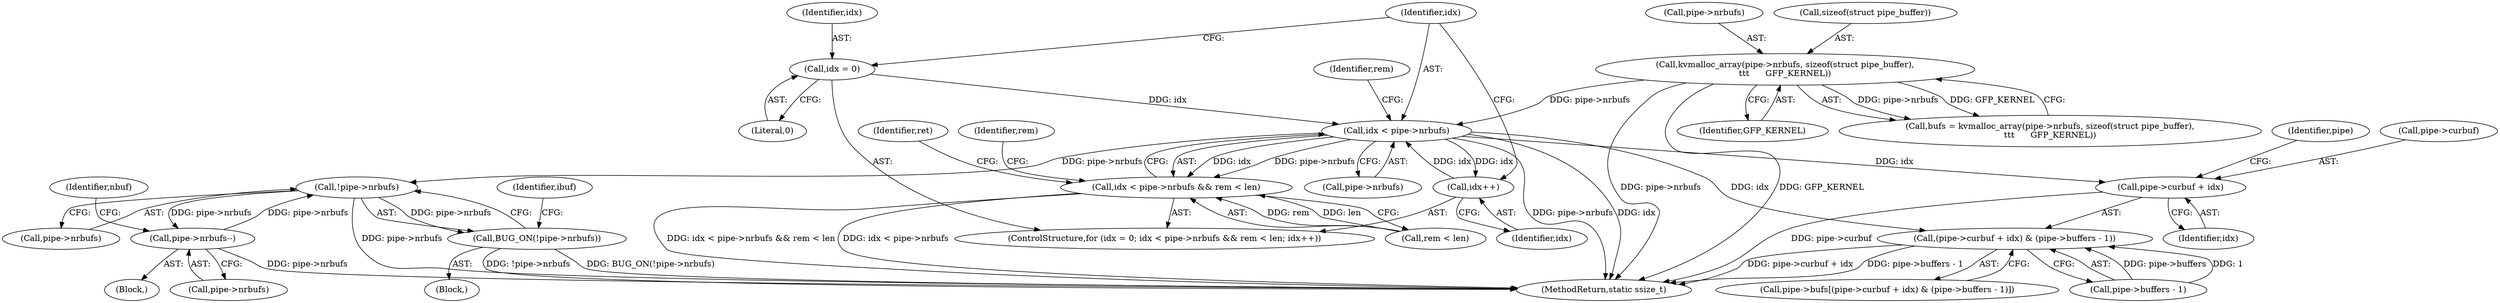 digraph "0_linux_6b3a707736301c2128ca85ce85fb13f60b5e350a@pointer" {
"1000155" [label="(Call,idx < pipe->nrbufs)"];
"1000163" [label="(Call,idx++)"];
"1000155" [label="(Call,idx < pipe->nrbufs)"];
"1000151" [label="(Call,idx = 0)"];
"1000128" [label="(Call,kvmalloc_array(pipe->nrbufs, sizeof(struct pipe_buffer),\n\t\t\t      GFP_KERNEL))"];
"1000154" [label="(Call,idx < pipe->nrbufs && rem < len)"];
"1000172" [label="(Call,(pipe->curbuf + idx) & (pipe->buffers - 1))"];
"1000173" [label="(Call,pipe->curbuf + idx)"];
"1000211" [label="(Call,!pipe->nrbufs)"];
"1000210" [label="(Call,BUG_ON(!pipe->nrbufs))"];
"1000263" [label="(Call,pipe->nrbufs--)"];
"1000157" [label="(Call,pipe->nrbufs)"];
"1000180" [label="(Identifier,pipe)"];
"1000263" [label="(Call,pipe->nrbufs--)"];
"1000151" [label="(Call,idx = 0)"];
"1000155" [label="(Call,idx < pipe->nrbufs)"];
"1000174" [label="(Call,pipe->curbuf)"];
"1000212" [label="(Call,pipe->nrbufs)"];
"1000129" [label="(Call,pipe->nrbufs)"];
"1000126" [label="(Call,bufs = kvmalloc_array(pipe->nrbufs, sizeof(struct pipe_buffer),\n\t\t\t      GFP_KERNEL))"];
"1000178" [label="(Call,pipe->buffers - 1)"];
"1000302" [label="(Identifier,nbuf)"];
"1000185" [label="(Identifier,ret)"];
"1000237" [label="(Block,)"];
"1000152" [label="(Identifier,idx)"];
"1000370" [label="(MethodReturn,static ssize_t)"];
"1000134" [label="(Identifier,GFP_KERNEL)"];
"1000166" [label="(Identifier,rem)"];
"1000128" [label="(Call,kvmalloc_array(pipe->nrbufs, sizeof(struct pipe_buffer),\n\t\t\t      GFP_KERNEL))"];
"1000172" [label="(Call,(pipe->curbuf + idx) & (pipe->buffers - 1))"];
"1000210" [label="(Call,BUG_ON(!pipe->nrbufs))"];
"1000264" [label="(Call,pipe->nrbufs)"];
"1000211" [label="(Call,!pipe->nrbufs)"];
"1000164" [label="(Identifier,idx)"];
"1000173" [label="(Call,pipe->curbuf + idx)"];
"1000163" [label="(Call,idx++)"];
"1000161" [label="(Identifier,rem)"];
"1000150" [label="(ControlStructure,for (idx = 0; idx < pipe->nrbufs && rem < len; idx++))"];
"1000156" [label="(Identifier,idx)"];
"1000201" [label="(Block,)"];
"1000177" [label="(Identifier,idx)"];
"1000132" [label="(Call,sizeof(struct pipe_buffer))"];
"1000160" [label="(Call,rem < len)"];
"1000153" [label="(Literal,0)"];
"1000216" [label="(Identifier,ibuf)"];
"1000154" [label="(Call,idx < pipe->nrbufs && rem < len)"];
"1000168" [label="(Call,pipe->bufs[(pipe->curbuf + idx) & (pipe->buffers - 1)])"];
"1000155" -> "1000154"  [label="AST: "];
"1000155" -> "1000157"  [label="CFG: "];
"1000156" -> "1000155"  [label="AST: "];
"1000157" -> "1000155"  [label="AST: "];
"1000161" -> "1000155"  [label="CFG: "];
"1000154" -> "1000155"  [label="CFG: "];
"1000155" -> "1000370"  [label="DDG: pipe->nrbufs"];
"1000155" -> "1000370"  [label="DDG: idx"];
"1000155" -> "1000154"  [label="DDG: idx"];
"1000155" -> "1000154"  [label="DDG: pipe->nrbufs"];
"1000163" -> "1000155"  [label="DDG: idx"];
"1000151" -> "1000155"  [label="DDG: idx"];
"1000128" -> "1000155"  [label="DDG: pipe->nrbufs"];
"1000155" -> "1000163"  [label="DDG: idx"];
"1000155" -> "1000172"  [label="DDG: idx"];
"1000155" -> "1000173"  [label="DDG: idx"];
"1000155" -> "1000211"  [label="DDG: pipe->nrbufs"];
"1000163" -> "1000150"  [label="AST: "];
"1000163" -> "1000164"  [label="CFG: "];
"1000164" -> "1000163"  [label="AST: "];
"1000156" -> "1000163"  [label="CFG: "];
"1000151" -> "1000150"  [label="AST: "];
"1000151" -> "1000153"  [label="CFG: "];
"1000152" -> "1000151"  [label="AST: "];
"1000153" -> "1000151"  [label="AST: "];
"1000156" -> "1000151"  [label="CFG: "];
"1000128" -> "1000126"  [label="AST: "];
"1000128" -> "1000134"  [label="CFG: "];
"1000129" -> "1000128"  [label="AST: "];
"1000132" -> "1000128"  [label="AST: "];
"1000134" -> "1000128"  [label="AST: "];
"1000126" -> "1000128"  [label="CFG: "];
"1000128" -> "1000370"  [label="DDG: pipe->nrbufs"];
"1000128" -> "1000370"  [label="DDG: GFP_KERNEL"];
"1000128" -> "1000126"  [label="DDG: pipe->nrbufs"];
"1000128" -> "1000126"  [label="DDG: GFP_KERNEL"];
"1000154" -> "1000150"  [label="AST: "];
"1000154" -> "1000160"  [label="CFG: "];
"1000160" -> "1000154"  [label="AST: "];
"1000166" -> "1000154"  [label="CFG: "];
"1000185" -> "1000154"  [label="CFG: "];
"1000154" -> "1000370"  [label="DDG: idx < pipe->nrbufs"];
"1000154" -> "1000370"  [label="DDG: idx < pipe->nrbufs && rem < len"];
"1000160" -> "1000154"  [label="DDG: rem"];
"1000160" -> "1000154"  [label="DDG: len"];
"1000172" -> "1000168"  [label="AST: "];
"1000172" -> "1000178"  [label="CFG: "];
"1000173" -> "1000172"  [label="AST: "];
"1000178" -> "1000172"  [label="AST: "];
"1000168" -> "1000172"  [label="CFG: "];
"1000172" -> "1000370"  [label="DDG: pipe->buffers - 1"];
"1000172" -> "1000370"  [label="DDG: pipe->curbuf + idx"];
"1000178" -> "1000172"  [label="DDG: pipe->buffers"];
"1000178" -> "1000172"  [label="DDG: 1"];
"1000173" -> "1000177"  [label="CFG: "];
"1000174" -> "1000173"  [label="AST: "];
"1000177" -> "1000173"  [label="AST: "];
"1000180" -> "1000173"  [label="CFG: "];
"1000173" -> "1000370"  [label="DDG: pipe->curbuf"];
"1000211" -> "1000210"  [label="AST: "];
"1000211" -> "1000212"  [label="CFG: "];
"1000212" -> "1000211"  [label="AST: "];
"1000210" -> "1000211"  [label="CFG: "];
"1000211" -> "1000370"  [label="DDG: pipe->nrbufs"];
"1000211" -> "1000210"  [label="DDG: pipe->nrbufs"];
"1000263" -> "1000211"  [label="DDG: pipe->nrbufs"];
"1000211" -> "1000263"  [label="DDG: pipe->nrbufs"];
"1000210" -> "1000201"  [label="AST: "];
"1000216" -> "1000210"  [label="CFG: "];
"1000210" -> "1000370"  [label="DDG: BUG_ON(!pipe->nrbufs)"];
"1000210" -> "1000370"  [label="DDG: !pipe->nrbufs"];
"1000263" -> "1000237"  [label="AST: "];
"1000263" -> "1000264"  [label="CFG: "];
"1000264" -> "1000263"  [label="AST: "];
"1000302" -> "1000263"  [label="CFG: "];
"1000263" -> "1000370"  [label="DDG: pipe->nrbufs"];
}
